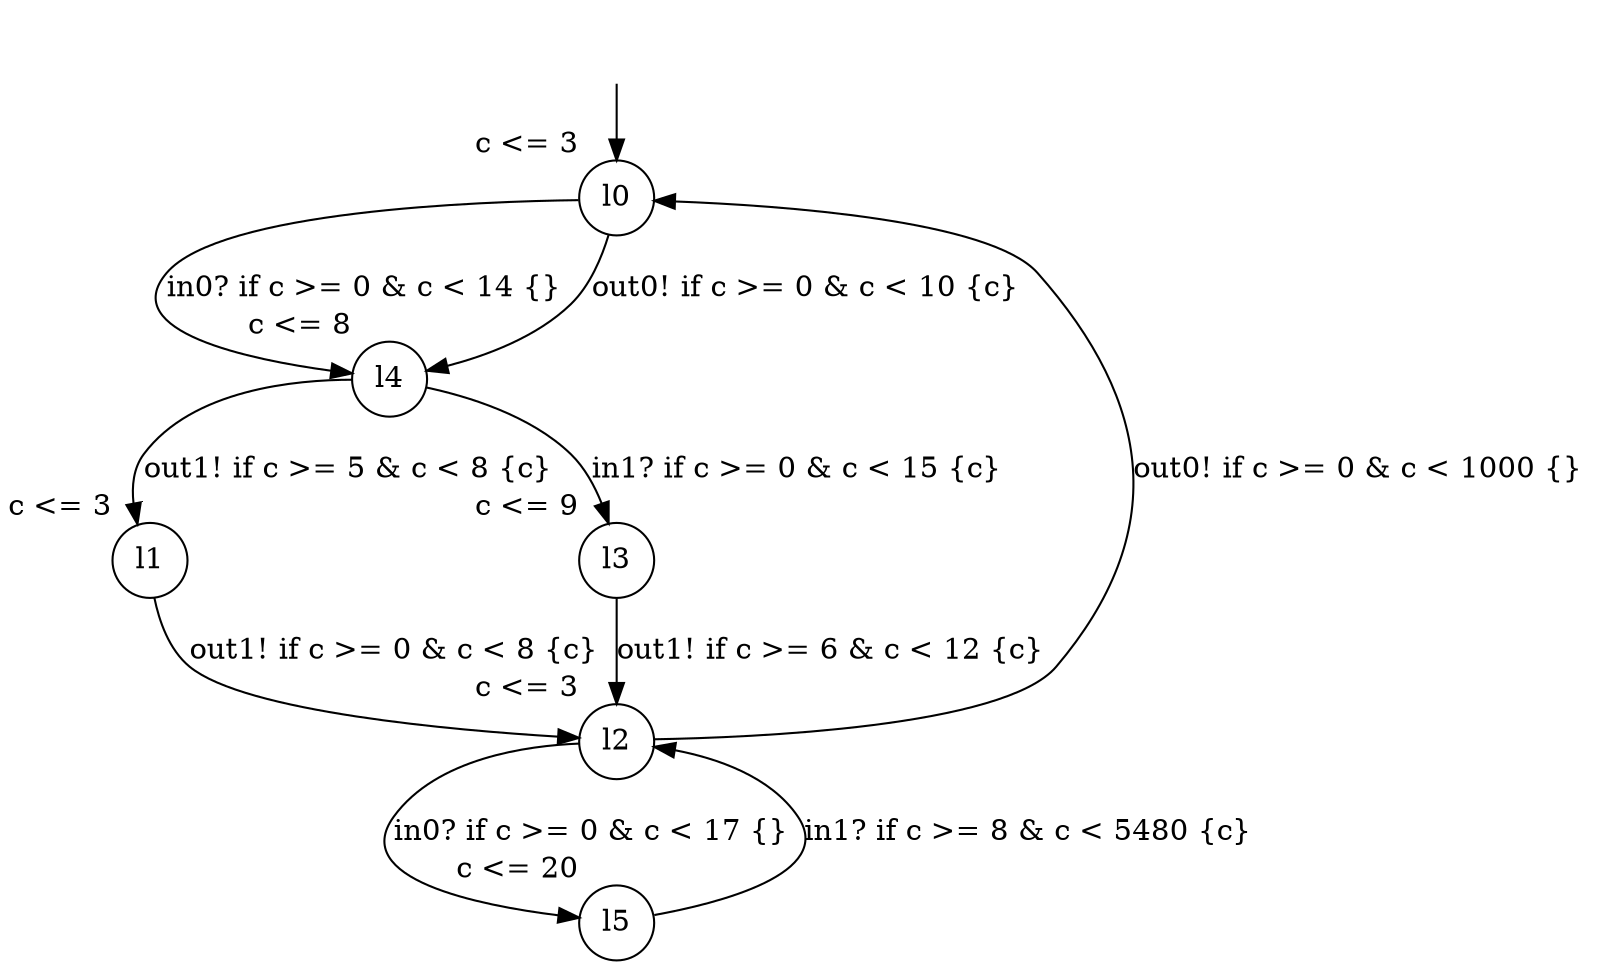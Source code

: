 digraph g {
__start0 [label="" shape="none"];
l0 [shape="circle" margin=0 label="l0", xlabel="c <= 3"];
l1 [shape="circle" margin=0 label="l1", xlabel="c <= 3"];
l2 [shape="circle" margin=0 label="l2", xlabel="c <= 3"];
l3 [shape="circle" margin=0 label="l3", xlabel="c <= 9"];
l4 [shape="circle" margin=0 label="l4", xlabel="c <= 8"];
l5 [shape="circle" margin=0 label="l5", xlabel="c <= 20"];
l0 -> l4 [label="in0? if c >= 0 & c < 14 {} "];
l0 -> l4 [label="out0! if c >= 0 & c < 10 {c} "];
l1 -> l2 [label="out1! if c >= 0 & c < 8 {c} "];
l2 -> l5 [label="in0? if c >= 0 & c < 17 {} "];
l2 -> l0 [label="out0! if c >= 0 & c < 1000 {} "];
l3 -> l2 [label="out1! if c >= 6 & c < 12 {c} "];
l4 -> l3 [label="in1? if c >= 0 & c < 15 {c} "];
l4 -> l1 [label="out1! if c >= 5 & c < 8 {c} "];
l5 -> l2 [label="in1? if c >= 8 & c < 5480 {c} "];
__start0 -> l0;
}
